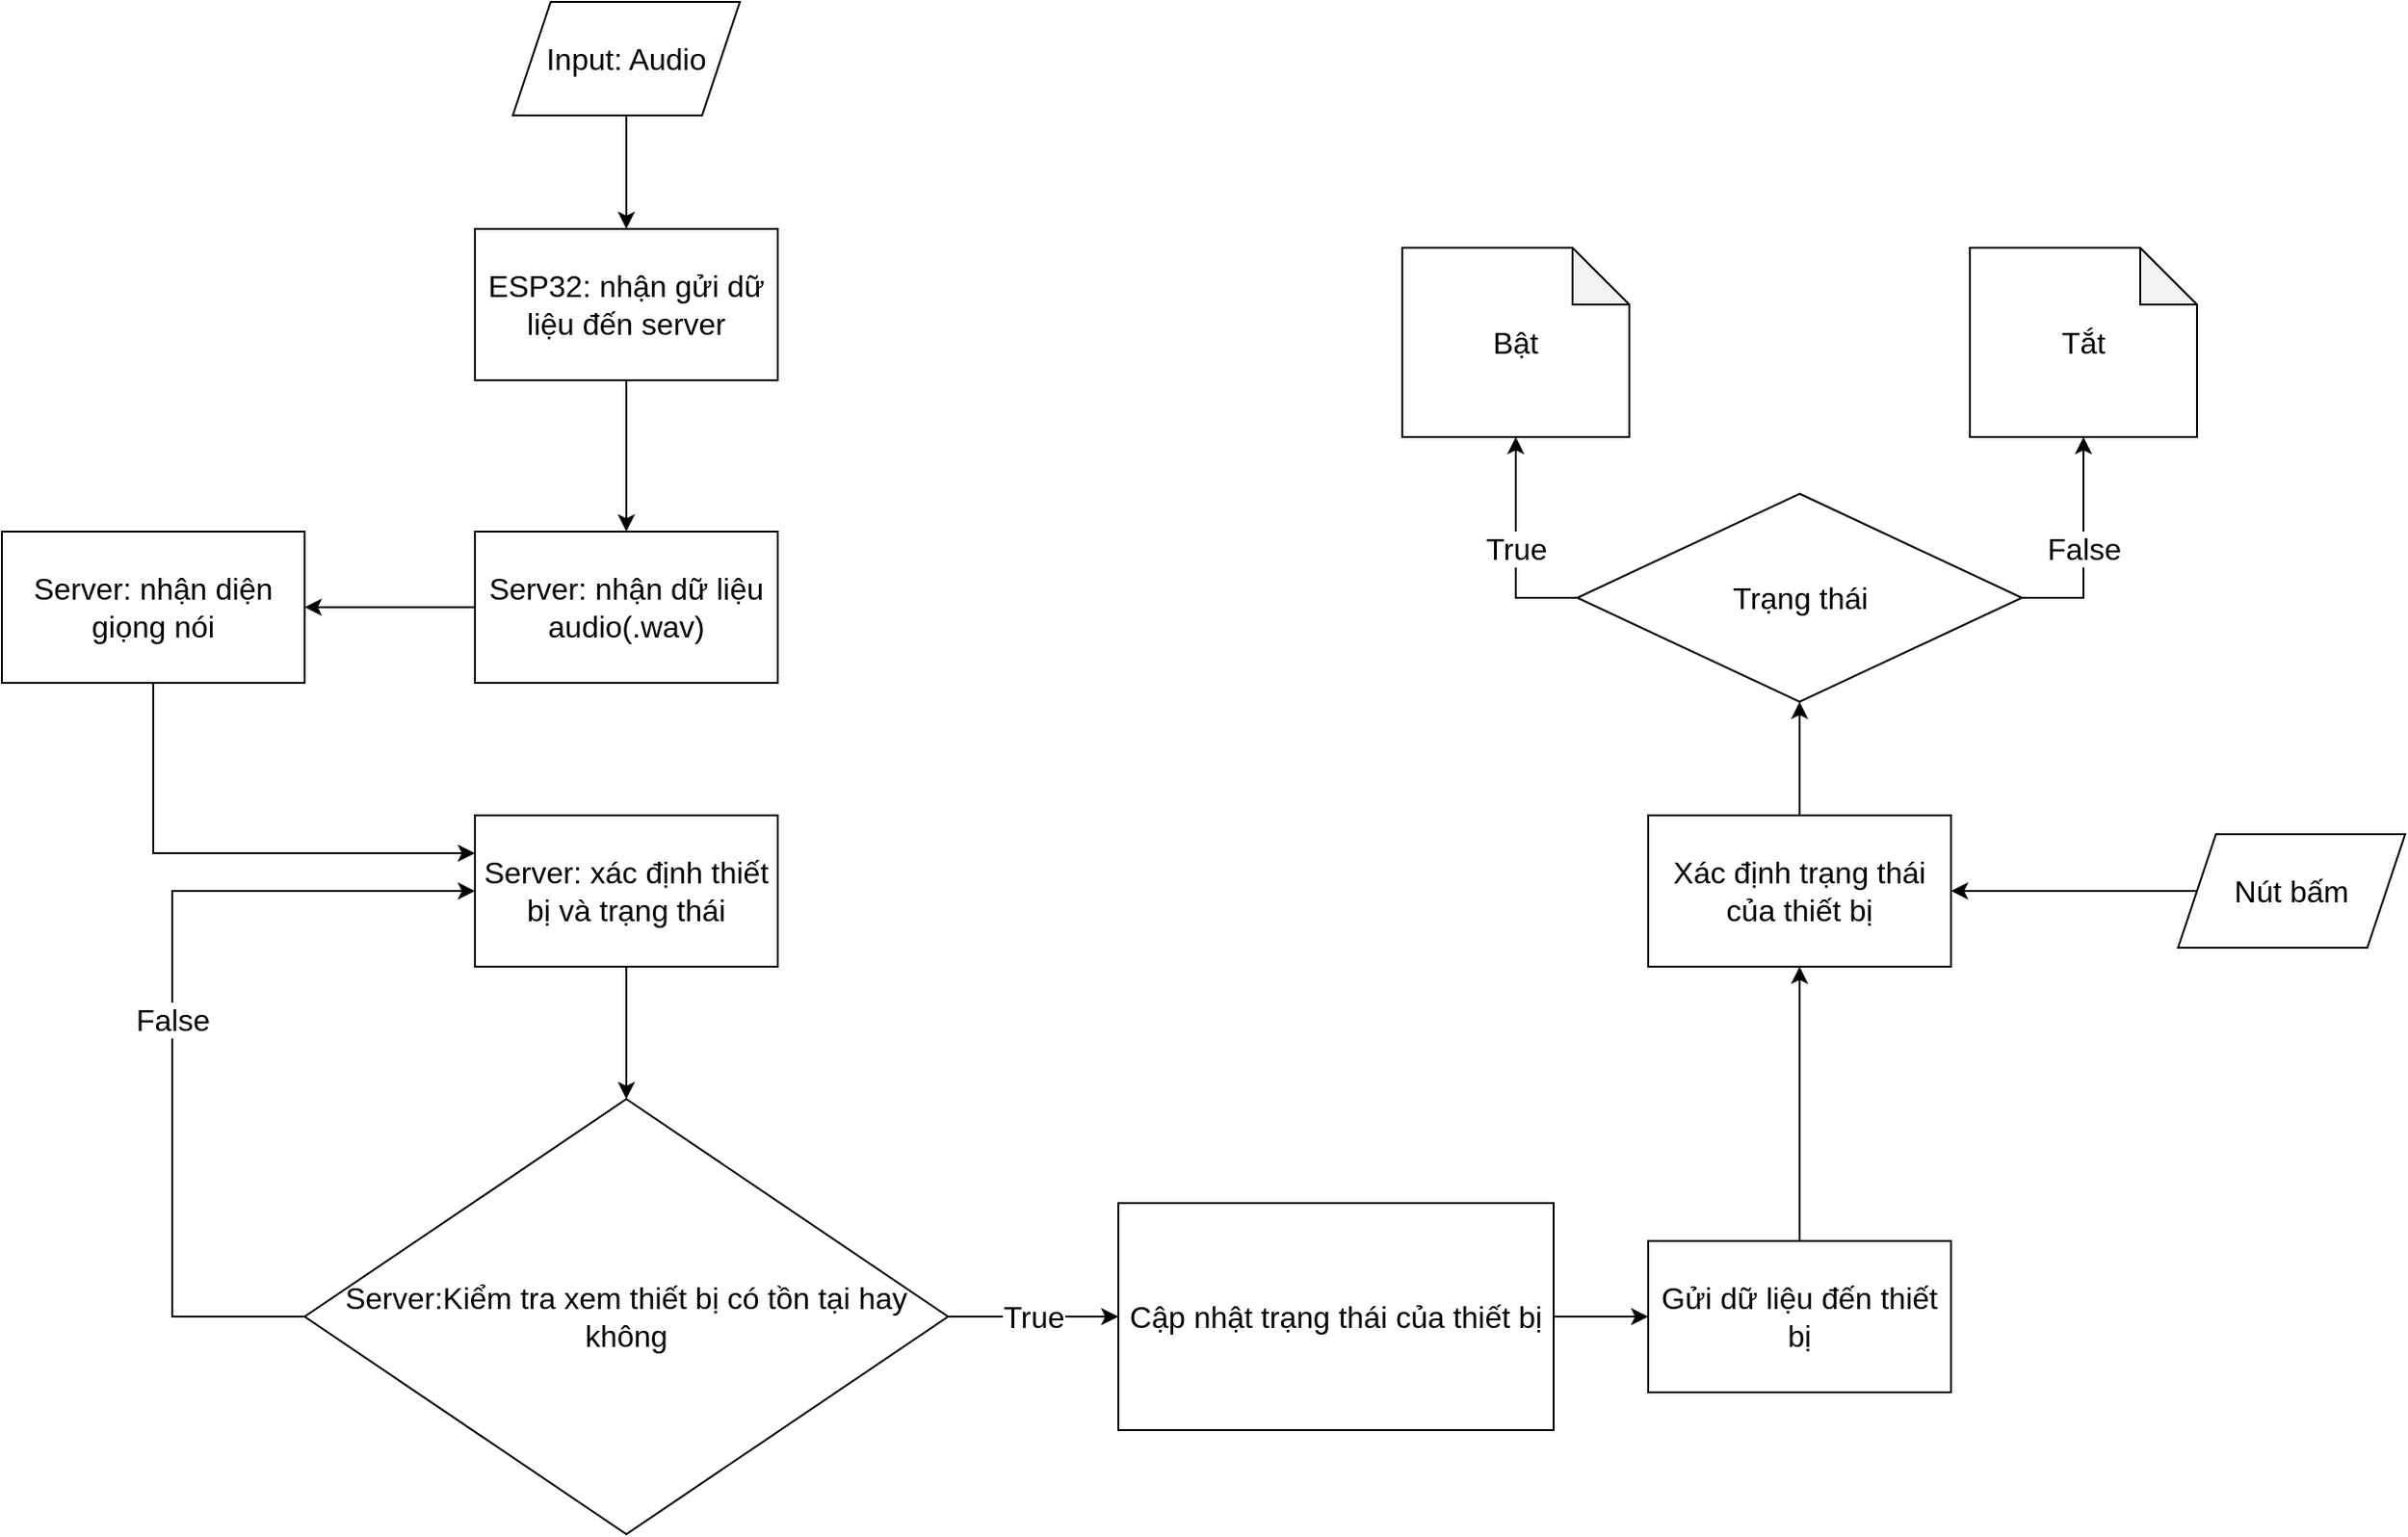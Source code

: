 <mxfile version="20.8.16" type="device"><diagram id="C5RBs43oDa-KdzZeNtuy" name="Page-1"><mxGraphModel dx="2812" dy="2137" grid="1" gridSize="10" guides="1" tooltips="1" connect="1" arrows="1" fold="1" page="1" pageScale="1" pageWidth="827" pageHeight="1169" math="0" shadow="0"><root><mxCell id="WIyWlLk6GJQsqaUBKTNV-0"/><mxCell id="WIyWlLk6GJQsqaUBKTNV-1" parent="WIyWlLk6GJQsqaUBKTNV-0"/><mxCell id="sYRrM2Mkq2SB_zvoXARd-19" value="Input: Audio" style="shape=parallelogram;perimeter=parallelogramPerimeter;whiteSpace=wrap;html=1;fixedSize=1;fontSize=16;" parent="WIyWlLk6GJQsqaUBKTNV-1" vertex="1"><mxGeometry x="170" y="-310" width="120" height="60" as="geometry"/></mxCell><mxCell id="sYRrM2Mkq2SB_zvoXARd-46" style="edgeStyle=orthogonalEdgeStyle;rounded=0;orthogonalLoop=1;jettySize=auto;html=1;entryX=1;entryY=0.5;entryDx=0;entryDy=0;fontSize=16;exitX=0;exitY=0.5;exitDx=0;exitDy=0;" parent="WIyWlLk6GJQsqaUBKTNV-1" source="sYRrM2Mkq2SB_zvoXARd-21" target="sYRrM2Mkq2SB_zvoXARd-24" edge="1"><mxGeometry relative="1" as="geometry"/></mxCell><mxCell id="sYRrM2Mkq2SB_zvoXARd-20" value="ESP32: nhận gửi dữ liệu đến server" style="rounded=0;whiteSpace=wrap;html=1;fontSize=16;" parent="WIyWlLk6GJQsqaUBKTNV-1" vertex="1"><mxGeometry x="150" y="-190" width="160" height="80" as="geometry"/></mxCell><mxCell id="sYRrM2Mkq2SB_zvoXARd-21" value="Server: nhận dữ liệu audio(.wav)" style="rounded=0;whiteSpace=wrap;html=1;fontSize=16;" parent="WIyWlLk6GJQsqaUBKTNV-1" vertex="1"><mxGeometry x="150" y="-30" width="160" height="80" as="geometry"/></mxCell><mxCell id="sYRrM2Mkq2SB_zvoXARd-22" value="Server: xác định thiết bị và trạng thái" style="rounded=0;whiteSpace=wrap;html=1;fontSize=16;" parent="WIyWlLk6GJQsqaUBKTNV-1" vertex="1"><mxGeometry x="150" y="120" width="160" height="80" as="geometry"/></mxCell><mxCell id="sYRrM2Mkq2SB_zvoXARd-24" value="Server: nhận diện giọng nói" style="rounded=0;whiteSpace=wrap;html=1;fontSize=16;" parent="WIyWlLk6GJQsqaUBKTNV-1" vertex="1"><mxGeometry x="-100" y="-30" width="160" height="80" as="geometry"/></mxCell><mxCell id="sYRrM2Mkq2SB_zvoXARd-25" value="Server:Kiểm tra xem thiết bị có tồn tại hay không" style="rhombus;whiteSpace=wrap;html=1;fontSize=16;" parent="WIyWlLk6GJQsqaUBKTNV-1" vertex="1"><mxGeometry x="60" y="270" width="340" height="230" as="geometry"/></mxCell><mxCell id="sYRrM2Mkq2SB_zvoXARd-26" value="Cập nhật trạng thái của thiết bị" style="rounded=0;whiteSpace=wrap;html=1;fontSize=16;" parent="WIyWlLk6GJQsqaUBKTNV-1" vertex="1"><mxGeometry x="490" y="325" width="230" height="120" as="geometry"/></mxCell><mxCell id="sYRrM2Mkq2SB_zvoXARd-27" value="" style="endArrow=classic;html=1;rounded=0;fontSize=16;exitX=1;exitY=0.5;exitDx=0;exitDy=0;entryX=0;entryY=0.5;entryDx=0;entryDy=0;" parent="WIyWlLk6GJQsqaUBKTNV-1" source="sYRrM2Mkq2SB_zvoXARd-25" target="sYRrM2Mkq2SB_zvoXARd-26" edge="1"><mxGeometry relative="1" as="geometry"><mxPoint x="300" y="360" as="sourcePoint"/><mxPoint x="400" y="360" as="targetPoint"/></mxGeometry></mxCell><mxCell id="sYRrM2Mkq2SB_zvoXARd-28" value="True" style="edgeLabel;resizable=0;html=1;align=center;verticalAlign=middle;fontSize=16;" parent="sYRrM2Mkq2SB_zvoXARd-27" connectable="0" vertex="1"><mxGeometry relative="1" as="geometry"/></mxCell><mxCell id="sYRrM2Mkq2SB_zvoXARd-29" value="" style="endArrow=classic;html=1;rounded=0;fontSize=16;exitX=0;exitY=0.5;exitDx=0;exitDy=0;entryX=0;entryY=0.5;entryDx=0;entryDy=0;" parent="WIyWlLk6GJQsqaUBKTNV-1" source="sYRrM2Mkq2SB_zvoXARd-25" target="sYRrM2Mkq2SB_zvoXARd-22" edge="1"><mxGeometry relative="1" as="geometry"><mxPoint x="300" y="140" as="sourcePoint"/><mxPoint x="400" y="140" as="targetPoint"/><Array as="points"><mxPoint x="-10" y="385"/><mxPoint x="-10" y="160"/></Array></mxGeometry></mxCell><mxCell id="sYRrM2Mkq2SB_zvoXARd-30" value="False" style="edgeLabel;resizable=0;html=1;align=center;verticalAlign=middle;fontSize=16;" parent="sYRrM2Mkq2SB_zvoXARd-29" connectable="0" vertex="1"><mxGeometry relative="1" as="geometry"/></mxCell><mxCell id="sYRrM2Mkq2SB_zvoXARd-33" value="Trạng thái" style="rhombus;whiteSpace=wrap;html=1;fontSize=16;" parent="WIyWlLk6GJQsqaUBKTNV-1" vertex="1"><mxGeometry x="732.5" y="-50" width="235" height="110" as="geometry"/></mxCell><mxCell id="sYRrM2Mkq2SB_zvoXARd-34" value="Bật" style="shape=note;whiteSpace=wrap;html=1;backgroundOutline=1;darkOpacity=0.05;fontSize=16;" parent="WIyWlLk6GJQsqaUBKTNV-1" vertex="1"><mxGeometry x="640" y="-180" width="120" height="100" as="geometry"/></mxCell><mxCell id="sYRrM2Mkq2SB_zvoXARd-35" value="Tắt" style="shape=note;whiteSpace=wrap;html=1;backgroundOutline=1;darkOpacity=0.05;fontSize=16;" parent="WIyWlLk6GJQsqaUBKTNV-1" vertex="1"><mxGeometry x="940" y="-180" width="120" height="100" as="geometry"/></mxCell><mxCell id="sYRrM2Mkq2SB_zvoXARd-36" value="Xác định trạng thái của thiết bị" style="rounded=0;whiteSpace=wrap;html=1;fontSize=16;" parent="WIyWlLk6GJQsqaUBKTNV-1" vertex="1"><mxGeometry x="770" y="120" width="160" height="80" as="geometry"/></mxCell><mxCell id="sYRrM2Mkq2SB_zvoXARd-37" value="" style="endArrow=classic;html=1;rounded=0;fontSize=16;entryX=0.5;entryY=1;entryDx=0;entryDy=0;entryPerimeter=0;exitX=0;exitY=0.5;exitDx=0;exitDy=0;" parent="WIyWlLk6GJQsqaUBKTNV-1" source="sYRrM2Mkq2SB_zvoXARd-33" target="sYRrM2Mkq2SB_zvoXARd-34" edge="1"><mxGeometry relative="1" as="geometry"><mxPoint x="570" y="20" as="sourcePoint"/><mxPoint x="670" y="20" as="targetPoint"/><Array as="points"><mxPoint x="700" y="5"/></Array></mxGeometry></mxCell><mxCell id="sYRrM2Mkq2SB_zvoXARd-38" value="True" style="edgeLabel;resizable=0;html=1;align=center;verticalAlign=middle;fontSize=16;" parent="sYRrM2Mkq2SB_zvoXARd-37" connectable="0" vertex="1"><mxGeometry relative="1" as="geometry"/></mxCell><mxCell id="sYRrM2Mkq2SB_zvoXARd-39" value="" style="endArrow=classic;html=1;rounded=0;fontSize=16;entryX=0.5;entryY=1;entryDx=0;entryDy=0;entryPerimeter=0;exitX=1;exitY=0.5;exitDx=0;exitDy=0;" parent="WIyWlLk6GJQsqaUBKTNV-1" source="sYRrM2Mkq2SB_zvoXARd-33" target="sYRrM2Mkq2SB_zvoXARd-35" edge="1"><mxGeometry relative="1" as="geometry"><mxPoint x="340" y="110" as="sourcePoint"/><mxPoint x="440" y="110" as="targetPoint"/><Array as="points"><mxPoint x="1000" y="5"/></Array></mxGeometry></mxCell><mxCell id="sYRrM2Mkq2SB_zvoXARd-40" value="False" style="edgeLabel;resizable=0;html=1;align=center;verticalAlign=middle;fontSize=16;" parent="sYRrM2Mkq2SB_zvoXARd-39" connectable="0" vertex="1"><mxGeometry relative="1" as="geometry"/></mxCell><mxCell id="sYRrM2Mkq2SB_zvoXARd-41" value="" style="endArrow=classic;html=1;rounded=0;fontSize=16;exitX=0.5;exitY=1;exitDx=0;exitDy=0;entryX=0.5;entryY=0;entryDx=0;entryDy=0;" parent="WIyWlLk6GJQsqaUBKTNV-1" source="sYRrM2Mkq2SB_zvoXARd-19" target="sYRrM2Mkq2SB_zvoXARd-20" edge="1"><mxGeometry width="50" height="50" relative="1" as="geometry"><mxPoint x="330" y="160" as="sourcePoint"/><mxPoint x="380" y="110" as="targetPoint"/></mxGeometry></mxCell><mxCell id="sYRrM2Mkq2SB_zvoXARd-42" value="" style="endArrow=classic;html=1;rounded=0;fontSize=16;exitX=0.5;exitY=1;exitDx=0;exitDy=0;entryX=0.5;entryY=0;entryDx=0;entryDy=0;" parent="WIyWlLk6GJQsqaUBKTNV-1" source="sYRrM2Mkq2SB_zvoXARd-20" target="sYRrM2Mkq2SB_zvoXARd-21" edge="1"><mxGeometry width="50" height="50" relative="1" as="geometry"><mxPoint x="240" y="-240.0" as="sourcePoint"/><mxPoint x="240" y="-180.0" as="targetPoint"/></mxGeometry></mxCell><mxCell id="sYRrM2Mkq2SB_zvoXARd-47" style="edgeStyle=orthogonalEdgeStyle;rounded=0;orthogonalLoop=1;jettySize=auto;html=1;entryX=0;entryY=0.25;entryDx=0;entryDy=0;fontSize=16;exitX=0.5;exitY=1;exitDx=0;exitDy=0;" parent="WIyWlLk6GJQsqaUBKTNV-1" source="sYRrM2Mkq2SB_zvoXARd-24" target="sYRrM2Mkq2SB_zvoXARd-22" edge="1"><mxGeometry relative="1" as="geometry"><mxPoint x="80" y="80" as="sourcePoint"/><mxPoint x="70" y="20" as="targetPoint"/></mxGeometry></mxCell><mxCell id="sYRrM2Mkq2SB_zvoXARd-48" value="" style="endArrow=classic;html=1;rounded=0;fontSize=16;exitX=0.5;exitY=1;exitDx=0;exitDy=0;entryX=0.5;entryY=0;entryDx=0;entryDy=0;" parent="WIyWlLk6GJQsqaUBKTNV-1" source="sYRrM2Mkq2SB_zvoXARd-22" target="sYRrM2Mkq2SB_zvoXARd-25" edge="1"><mxGeometry width="50" height="50" relative="1" as="geometry"><mxPoint x="330" y="160" as="sourcePoint"/><mxPoint x="380" y="110" as="targetPoint"/></mxGeometry></mxCell><mxCell id="sYRrM2Mkq2SB_zvoXARd-52" value="Gửi dữ liệu đến thiết bị" style="rounded=0;whiteSpace=wrap;html=1;fontSize=16;" parent="WIyWlLk6GJQsqaUBKTNV-1" vertex="1"><mxGeometry x="770" y="345" width="160" height="80" as="geometry"/></mxCell><mxCell id="sYRrM2Mkq2SB_zvoXARd-53" value="" style="endArrow=classic;html=1;rounded=0;fontSize=16;exitX=1;exitY=0.5;exitDx=0;exitDy=0;entryX=0;entryY=0.5;entryDx=0;entryDy=0;" parent="WIyWlLk6GJQsqaUBKTNV-1" source="sYRrM2Mkq2SB_zvoXARd-26" target="sYRrM2Mkq2SB_zvoXARd-52" edge="1"><mxGeometry width="50" height="50" relative="1" as="geometry"><mxPoint x="330" y="390" as="sourcePoint"/><mxPoint x="380" y="340" as="targetPoint"/></mxGeometry></mxCell><mxCell id="sYRrM2Mkq2SB_zvoXARd-54" value="" style="endArrow=classic;html=1;rounded=0;fontSize=16;exitX=0.5;exitY=0;exitDx=0;exitDy=0;entryX=0.5;entryY=1;entryDx=0;entryDy=0;" parent="WIyWlLk6GJQsqaUBKTNV-1" source="sYRrM2Mkq2SB_zvoXARd-52" target="sYRrM2Mkq2SB_zvoXARd-36" edge="1"><mxGeometry width="50" height="50" relative="1" as="geometry"><mxPoint x="560" y="120" as="sourcePoint"/><mxPoint x="610" y="70" as="targetPoint"/></mxGeometry></mxCell><mxCell id="sYRrM2Mkq2SB_zvoXARd-55" value="" style="endArrow=classic;html=1;rounded=0;fontSize=16;entryX=0.5;entryY=1;entryDx=0;entryDy=0;exitX=0.5;exitY=0;exitDx=0;exitDy=0;" parent="WIyWlLk6GJQsqaUBKTNV-1" source="sYRrM2Mkq2SB_zvoXARd-36" target="sYRrM2Mkq2SB_zvoXARd-33" edge="1"><mxGeometry width="50" height="50" relative="1" as="geometry"><mxPoint x="850" y="110" as="sourcePoint"/><mxPoint x="860" y="210" as="targetPoint"/></mxGeometry></mxCell><mxCell id="sYRrM2Mkq2SB_zvoXARd-56" value="Nút bấm" style="shape=parallelogram;perimeter=parallelogramPerimeter;whiteSpace=wrap;html=1;fixedSize=1;fontSize=16;" parent="WIyWlLk6GJQsqaUBKTNV-1" vertex="1"><mxGeometry x="1050" y="130" width="120" height="60" as="geometry"/></mxCell><mxCell id="sYRrM2Mkq2SB_zvoXARd-57" value="" style="endArrow=classic;html=1;rounded=0;fontSize=16;exitX=0;exitY=0.5;exitDx=0;exitDy=0;entryX=1;entryY=0.5;entryDx=0;entryDy=0;" parent="WIyWlLk6GJQsqaUBKTNV-1" source="sYRrM2Mkq2SB_zvoXARd-56" target="sYRrM2Mkq2SB_zvoXARd-36" edge="1"><mxGeometry width="50" height="50" relative="1" as="geometry"><mxPoint x="560" y="120" as="sourcePoint"/><mxPoint x="610" y="70" as="targetPoint"/></mxGeometry></mxCell></root></mxGraphModel></diagram></mxfile>